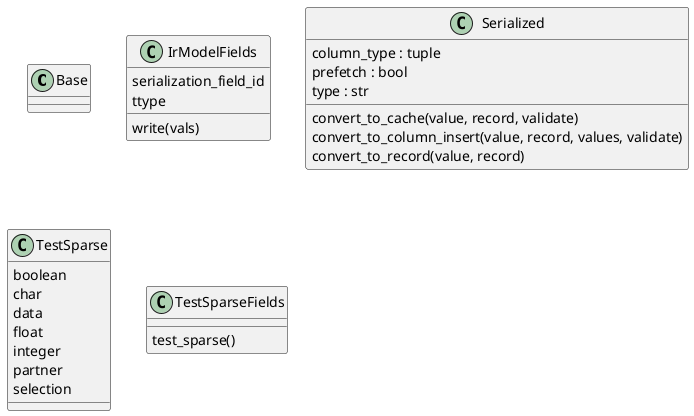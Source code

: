 @startuml classes_base_sparse_field
set namespaceSeparator none
class "Base" as odoo_src.odoo.addons.base_sparse_field.models.models.Base {
}
class "IrModelFields" as odoo_src.odoo.addons.base_sparse_field.models.models.IrModelFields {
  serialization_field_id
  ttype
  write(vals)
}
class "Serialized" as odoo_src.odoo.addons.base_sparse_field.models.fields.Serialized {
  column_type : tuple
  prefetch : bool
  type : str
  convert_to_cache(value, record, validate)
  convert_to_column_insert(value, record, values, validate)
  convert_to_record(value, record)
}
class "TestSparse" as odoo_src.odoo.addons.base_sparse_field.models.models.TestSparse {
  boolean
  char
  data
  float
  integer
  partner
  selection
}
class "TestSparseFields" as odoo_src.odoo.addons.base_sparse_field.tests.test_sparse_fields.TestSparseFields {
  test_sparse()
}
@enduml
